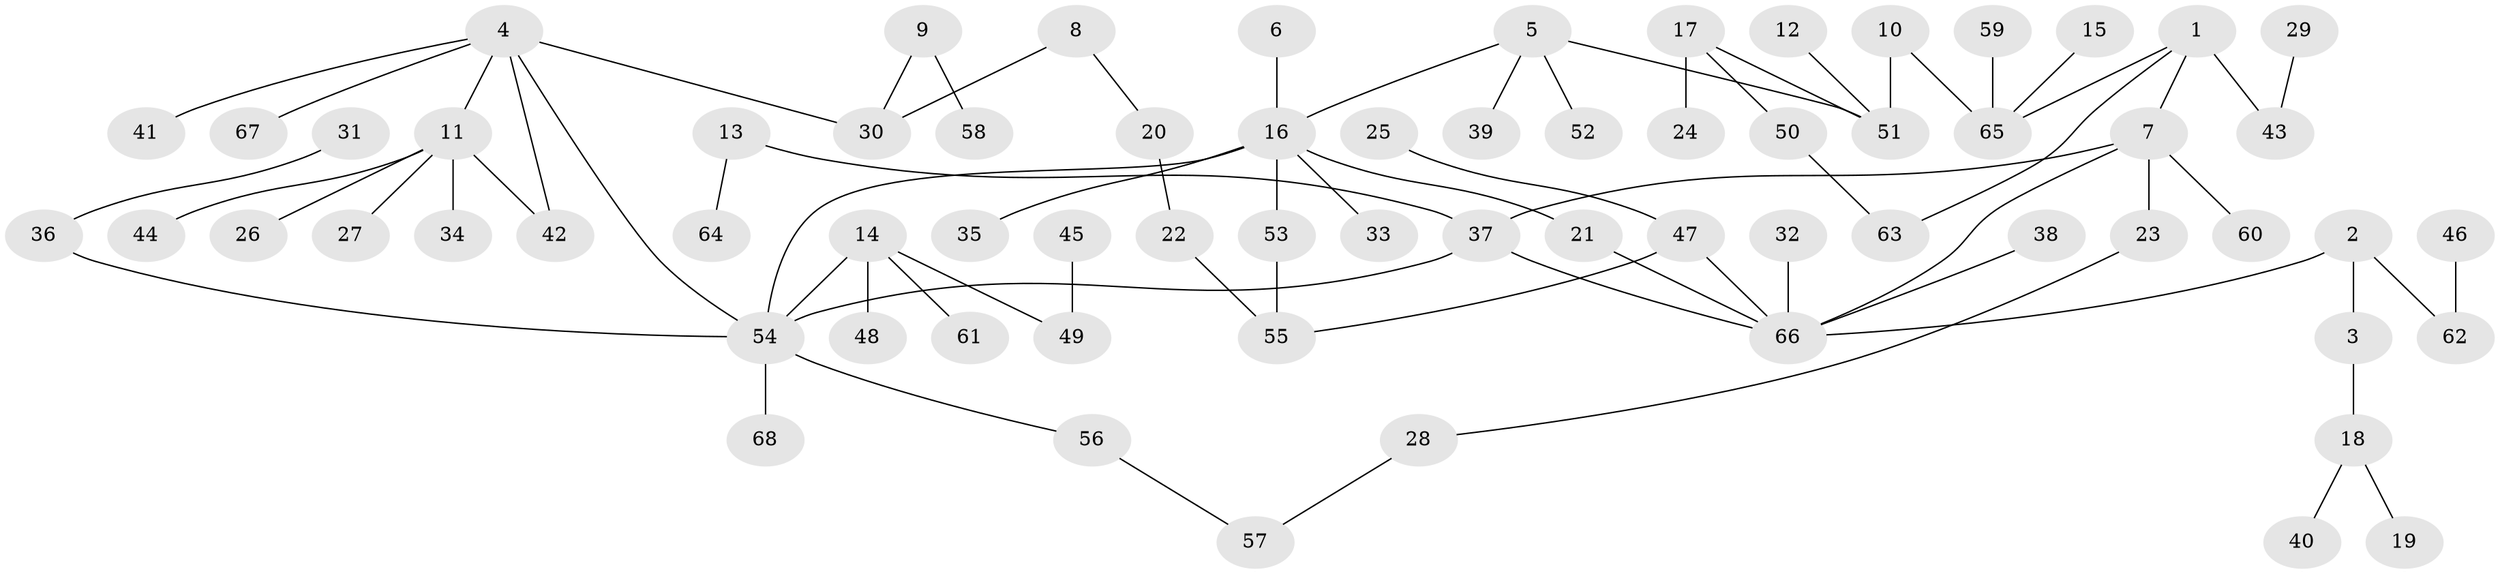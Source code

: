 // original degree distribution, {5: 0.05357142857142857, 8: 0.026785714285714284, 4: 0.05357142857142857, 3: 0.10714285714285714, 2: 0.30357142857142855, 6: 0.008928571428571428, 1: 0.44642857142857145}
// Generated by graph-tools (version 1.1) at 2025/36/03/04/25 23:36:01]
// undirected, 68 vertices, 75 edges
graph export_dot {
  node [color=gray90,style=filled];
  1;
  2;
  3;
  4;
  5;
  6;
  7;
  8;
  9;
  10;
  11;
  12;
  13;
  14;
  15;
  16;
  17;
  18;
  19;
  20;
  21;
  22;
  23;
  24;
  25;
  26;
  27;
  28;
  29;
  30;
  31;
  32;
  33;
  34;
  35;
  36;
  37;
  38;
  39;
  40;
  41;
  42;
  43;
  44;
  45;
  46;
  47;
  48;
  49;
  50;
  51;
  52;
  53;
  54;
  55;
  56;
  57;
  58;
  59;
  60;
  61;
  62;
  63;
  64;
  65;
  66;
  67;
  68;
  1 -- 7 [weight=1.0];
  1 -- 43 [weight=1.0];
  1 -- 63 [weight=1.0];
  1 -- 65 [weight=1.0];
  2 -- 3 [weight=1.0];
  2 -- 62 [weight=1.0];
  2 -- 66 [weight=1.0];
  3 -- 18 [weight=1.0];
  4 -- 11 [weight=1.0];
  4 -- 30 [weight=1.0];
  4 -- 41 [weight=1.0];
  4 -- 42 [weight=1.0];
  4 -- 54 [weight=1.0];
  4 -- 67 [weight=1.0];
  5 -- 16 [weight=1.0];
  5 -- 39 [weight=1.0];
  5 -- 51 [weight=1.0];
  5 -- 52 [weight=1.0];
  6 -- 16 [weight=1.0];
  7 -- 23 [weight=1.0];
  7 -- 37 [weight=1.0];
  7 -- 60 [weight=1.0];
  7 -- 66 [weight=1.0];
  8 -- 20 [weight=1.0];
  8 -- 30 [weight=1.0];
  9 -- 30 [weight=1.0];
  9 -- 58 [weight=1.0];
  10 -- 51 [weight=1.0];
  10 -- 65 [weight=1.0];
  11 -- 26 [weight=1.0];
  11 -- 27 [weight=1.0];
  11 -- 34 [weight=1.0];
  11 -- 42 [weight=1.0];
  11 -- 44 [weight=1.0];
  12 -- 51 [weight=1.0];
  13 -- 37 [weight=1.0];
  13 -- 64 [weight=1.0];
  14 -- 48 [weight=1.0];
  14 -- 49 [weight=1.0];
  14 -- 54 [weight=1.0];
  14 -- 61 [weight=1.0];
  15 -- 65 [weight=1.0];
  16 -- 21 [weight=1.0];
  16 -- 33 [weight=1.0];
  16 -- 35 [weight=1.0];
  16 -- 53 [weight=1.0];
  16 -- 54 [weight=1.0];
  17 -- 24 [weight=1.0];
  17 -- 50 [weight=1.0];
  17 -- 51 [weight=1.0];
  18 -- 19 [weight=1.0];
  18 -- 40 [weight=1.0];
  20 -- 22 [weight=1.0];
  21 -- 66 [weight=1.0];
  22 -- 55 [weight=1.0];
  23 -- 28 [weight=1.0];
  25 -- 47 [weight=1.0];
  28 -- 57 [weight=1.0];
  29 -- 43 [weight=1.0];
  31 -- 36 [weight=1.0];
  32 -- 66 [weight=1.0];
  36 -- 54 [weight=1.0];
  37 -- 54 [weight=1.0];
  37 -- 66 [weight=1.0];
  38 -- 66 [weight=1.0];
  45 -- 49 [weight=1.0];
  46 -- 62 [weight=1.0];
  47 -- 55 [weight=1.0];
  47 -- 66 [weight=1.0];
  50 -- 63 [weight=1.0];
  53 -- 55 [weight=1.0];
  54 -- 56 [weight=1.0];
  54 -- 68 [weight=1.0];
  56 -- 57 [weight=1.0];
  59 -- 65 [weight=1.0];
}
